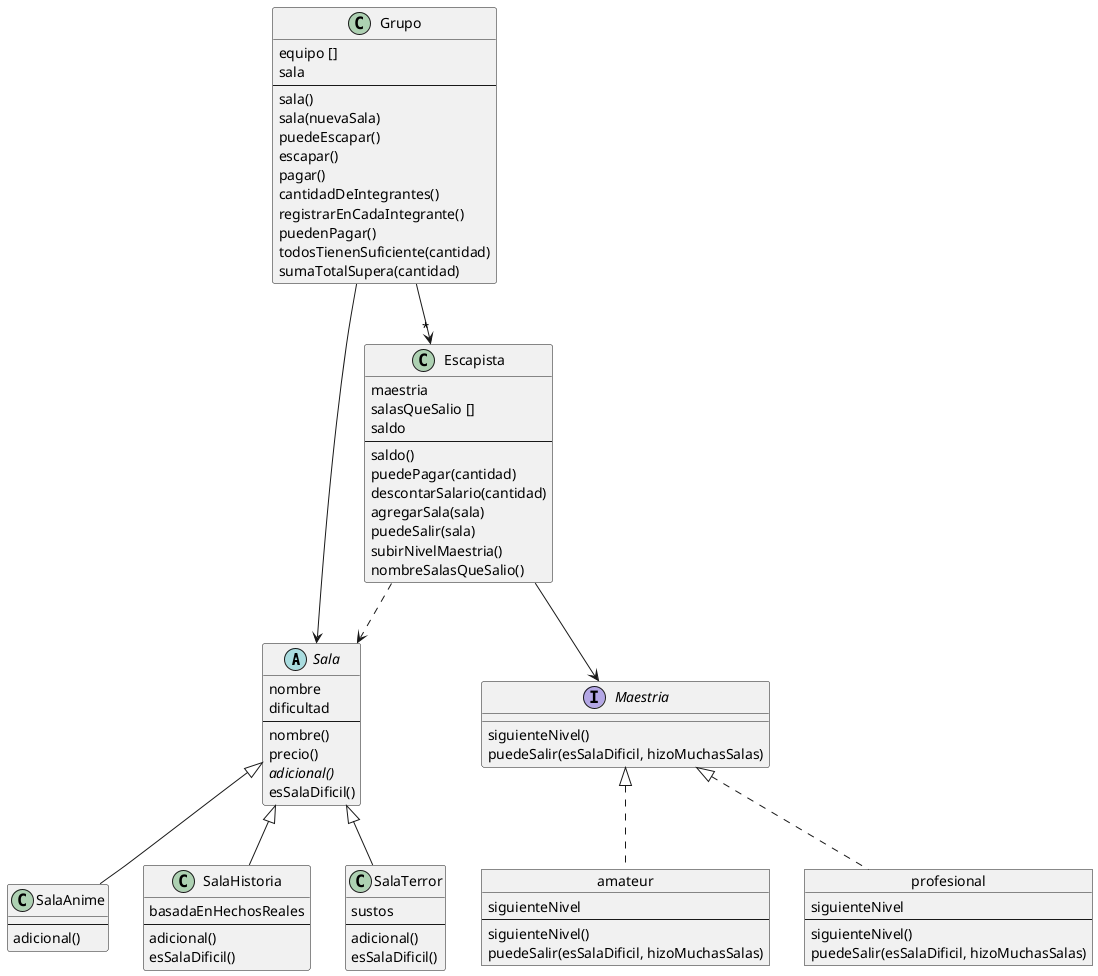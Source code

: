 @startuml escapepdep {
    abstract class Sala {
        nombre
        dificultad
        --
        nombre()
        precio()
        {abstract}adicional()
        esSalaDificil()
    }

    class SalaAnime extends Sala {
        --
        adicional()
    }

    class SalaHistoria extends Sala {
        basadaEnHechosReales
        --
        adicional()
        esSalaDificil()
    }

    class SalaTerror extends Sala {
        sustos
        --
        adicional()
        esSalaDificil()
    }

    class Escapista {
        maestria
        salasQueSalio []
        saldo
        --
        saldo()
        puedePagar(cantidad)
        descontarSalario(cantidad)
        agregarSala(sala)
        puedeSalir(sala)
        subirNivelMaestria()
        nombreSalasQueSalio()
    }

    interface Maestria {
        siguienteNivel()
        puedeSalir(esSalaDificil, hizoMuchasSalas)
    }

    object amateur {
        siguienteNivel
        --
        siguienteNivel()
        puedeSalir(esSalaDificil, hizoMuchasSalas)
    }

    object profesional {
        siguienteNivel
        --
        siguienteNivel()
        puedeSalir(esSalaDificil, hizoMuchasSalas)
    }

    class Grupo {
        equipo []
        sala
        --
        sala()
        sala(nuevaSala)
        puedeEscapar()
        escapar()
        pagar()
        cantidadDeIntegrantes()
        registrarEnCadaIntegrante()
        puedenPagar()
        todosTienenSuficiente(cantidad)
        sumaTotalSupera(cantidad)
    }

    Grupo --> "*" Escapista
    Grupo --> Sala

    Escapista --> Maestria
    Escapista ..> Sala

    profesional .u.|> Maestria
    amateur .u.|> Maestria
}